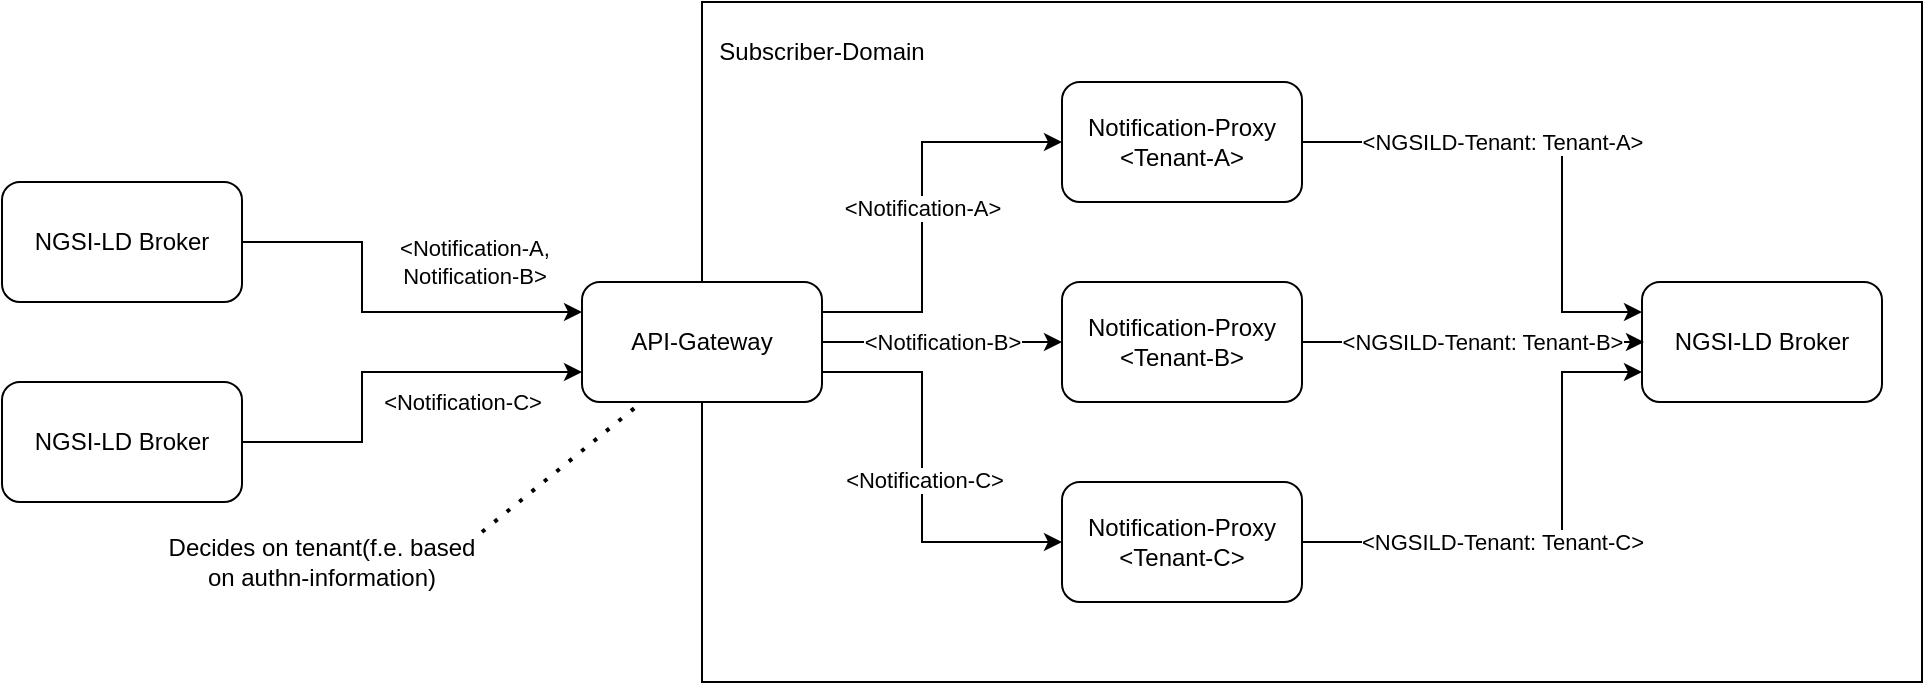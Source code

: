 <mxfile version="16.2.7" type="device"><diagram id="_HS3tkWfud4NgCRCZiEo" name="Page-1"><mxGraphModel dx="2512" dy="873" grid="1" gridSize="10" guides="1" tooltips="1" connect="1" arrows="1" fold="1" page="1" pageScale="1" pageWidth="850" pageHeight="1100" math="0" shadow="0"><root><mxCell id="0"/><mxCell id="1" parent="0"/><mxCell id="209CLyiR2P6Tdre4o3Qg-8" value="" style="rounded=0;whiteSpace=wrap;html=1;" vertex="1" parent="1"><mxGeometry x="220" y="20" width="610" height="340" as="geometry"/></mxCell><mxCell id="209CLyiR2P6Tdre4o3Qg-1" value="NGSI-LD Broker" style="rounded=1;whiteSpace=wrap;html=1;" vertex="1" parent="1"><mxGeometry x="690" y="160" width="120" height="60" as="geometry"/></mxCell><mxCell id="209CLyiR2P6Tdre4o3Qg-2" value="NGSI-LD Broker" style="rounded=1;whiteSpace=wrap;html=1;" vertex="1" parent="1"><mxGeometry x="-130" y="110" width="120" height="60" as="geometry"/></mxCell><mxCell id="209CLyiR2P6Tdre4o3Qg-3" value="API-Gateway" style="rounded=1;whiteSpace=wrap;html=1;" vertex="1" parent="1"><mxGeometry x="160" y="160" width="120" height="60" as="geometry"/></mxCell><mxCell id="209CLyiR2P6Tdre4o3Qg-4" value="&lt;div&gt;Notification-Proxy&lt;/div&gt;&lt;div&gt;&amp;lt;Tenant-A&amp;gt;&lt;br&gt;&lt;/div&gt;" style="rounded=1;whiteSpace=wrap;html=1;" vertex="1" parent="1"><mxGeometry x="400" y="60" width="120" height="60" as="geometry"/></mxCell><mxCell id="209CLyiR2P6Tdre4o3Qg-5" value="&lt;div&gt;Notification-Proxy&lt;/div&gt;&lt;div&gt;&amp;lt;Tenant-B&amp;gt;&lt;br&gt;&lt;/div&gt;" style="rounded=1;whiteSpace=wrap;html=1;" vertex="1" parent="1"><mxGeometry x="400" y="160" width="120" height="60" as="geometry"/></mxCell><mxCell id="209CLyiR2P6Tdre4o3Qg-6" value="&lt;div&gt;Notification-Proxy&lt;/div&gt;&lt;div&gt;&amp;lt;Tenant-C&amp;gt;&lt;br&gt;&lt;/div&gt;" style="rounded=1;whiteSpace=wrap;html=1;" vertex="1" parent="1"><mxGeometry x="400" y="260" width="120" height="60" as="geometry"/></mxCell><mxCell id="209CLyiR2P6Tdre4o3Qg-9" value="Subscriber-Domain" style="text;html=1;strokeColor=none;fillColor=none;align=center;verticalAlign=middle;whiteSpace=wrap;rounded=0;" vertex="1" parent="1"><mxGeometry x="220" y="30" width="120" height="30" as="geometry"/></mxCell><mxCell id="209CLyiR2P6Tdre4o3Qg-10" value="&lt;div&gt;&amp;lt;Notification-A,&lt;/div&gt;&lt;div&gt;Notification-B&amp;gt;&lt;/div&gt;" style="endArrow=classic;html=1;rounded=0;exitX=1;exitY=0.5;exitDx=0;exitDy=0;entryX=0;entryY=0.25;entryDx=0;entryDy=0;" edge="1" parent="1" source="209CLyiR2P6Tdre4o3Qg-2" target="209CLyiR2P6Tdre4o3Qg-3"><mxGeometry x="0.467" y="25" width="50" height="50" relative="1" as="geometry"><mxPoint x="50" y="200" as="sourcePoint"/><mxPoint x="100" y="150" as="targetPoint"/><Array as="points"><mxPoint x="50" y="140"/><mxPoint x="50" y="175"/></Array><mxPoint as="offset"/></mxGeometry></mxCell><mxCell id="209CLyiR2P6Tdre4o3Qg-11" value="&amp;lt;Notification-A&amp;gt;" style="endArrow=classic;html=1;rounded=0;exitX=1;exitY=0.25;exitDx=0;exitDy=0;entryX=0;entryY=0.5;entryDx=0;entryDy=0;" edge="1" parent="1" source="209CLyiR2P6Tdre4o3Qg-3" target="209CLyiR2P6Tdre4o3Qg-4"><mxGeometry width="50" height="50" relative="1" as="geometry"><mxPoint x="30" y="330" as="sourcePoint"/><mxPoint x="80" y="280" as="targetPoint"/><Array as="points"><mxPoint x="330" y="175"/><mxPoint x="330" y="90"/></Array></mxGeometry></mxCell><mxCell id="209CLyiR2P6Tdre4o3Qg-12" value="&amp;lt;Notification-B&amp;gt;" style="endArrow=classic;html=1;rounded=0;exitX=1;exitY=0.5;exitDx=0;exitDy=0;entryX=0;entryY=0.5;entryDx=0;entryDy=0;" edge="1" parent="1" source="209CLyiR2P6Tdre4o3Qg-3" target="209CLyiR2P6Tdre4o3Qg-5"><mxGeometry width="50" height="50" relative="1" as="geometry"><mxPoint x="100" y="340" as="sourcePoint"/><mxPoint x="150" y="290" as="targetPoint"/><mxPoint as="offset"/></mxGeometry></mxCell><mxCell id="209CLyiR2P6Tdre4o3Qg-13" value="" style="endArrow=classic;html=1;rounded=0;exitX=1;exitY=0.75;exitDx=0;exitDy=0;entryX=0;entryY=0.5;entryDx=0;entryDy=0;" edge="1" parent="1" source="209CLyiR2P6Tdre4o3Qg-3" target="209CLyiR2P6Tdre4o3Qg-6"><mxGeometry width="50" height="50" relative="1" as="geometry"><mxPoint x="-40" y="390" as="sourcePoint"/><mxPoint x="10" y="340" as="targetPoint"/><Array as="points"><mxPoint x="330" y="205"/><mxPoint x="330" y="290"/></Array></mxGeometry></mxCell><mxCell id="209CLyiR2P6Tdre4o3Qg-22" value="&amp;lt;Notification-C&amp;gt;" style="edgeLabel;html=1;align=center;verticalAlign=middle;resizable=0;points=[];" vertex="1" connectable="0" parent="209CLyiR2P6Tdre4o3Qg-13"><mxGeometry x="0.015" y="1" relative="1" as="geometry"><mxPoint as="offset"/></mxGeometry></mxCell><mxCell id="209CLyiR2P6Tdre4o3Qg-14" value="Decides on tenant(f.e. based on authn-information)" style="text;html=1;strokeColor=none;fillColor=none;align=center;verticalAlign=middle;whiteSpace=wrap;rounded=0;" vertex="1" parent="1"><mxGeometry x="-50" y="285" width="160" height="30" as="geometry"/></mxCell><mxCell id="209CLyiR2P6Tdre4o3Qg-15" value="" style="endArrow=none;dashed=1;html=1;dashPattern=1 3;strokeWidth=2;rounded=0;exitX=1;exitY=0;exitDx=0;exitDy=0;entryX=0.25;entryY=1;entryDx=0;entryDy=0;" edge="1" parent="1" source="209CLyiR2P6Tdre4o3Qg-14" target="209CLyiR2P6Tdre4o3Qg-3"><mxGeometry width="50" height="50" relative="1" as="geometry"><mxPoint x="110" y="270" as="sourcePoint"/><mxPoint x="160" y="220" as="targetPoint"/></mxGeometry></mxCell><mxCell id="209CLyiR2P6Tdre4o3Qg-16" value="NGSI-LD Broker" style="rounded=1;whiteSpace=wrap;html=1;" vertex="1" parent="1"><mxGeometry x="-130" y="210" width="120" height="60" as="geometry"/></mxCell><mxCell id="209CLyiR2P6Tdre4o3Qg-17" value="" style="endArrow=classic;html=1;rounded=0;exitX=1;exitY=0.5;exitDx=0;exitDy=0;entryX=0;entryY=0.75;entryDx=0;entryDy=0;" edge="1" parent="1" source="209CLyiR2P6Tdre4o3Qg-16" target="209CLyiR2P6Tdre4o3Qg-3"><mxGeometry width="50" height="50" relative="1" as="geometry"><mxPoint x="-40" y="450" as="sourcePoint"/><mxPoint x="10" y="400" as="targetPoint"/><Array as="points"><mxPoint x="50" y="240"/><mxPoint x="50" y="205"/></Array></mxGeometry></mxCell><mxCell id="209CLyiR2P6Tdre4o3Qg-18" value="&amp;lt;Notification-C&amp;gt;" style="edgeLabel;html=1;align=center;verticalAlign=middle;resizable=0;points=[];" vertex="1" connectable="0" parent="209CLyiR2P6Tdre4o3Qg-17"><mxGeometry x="0.249" y="2" relative="1" as="geometry"><mxPoint x="17" y="17" as="offset"/></mxGeometry></mxCell><mxCell id="209CLyiR2P6Tdre4o3Qg-19" value="&amp;lt;NGSILD-Tenant: Tenant-A&amp;gt;" style="endArrow=classic;html=1;rounded=0;exitX=1;exitY=0.5;exitDx=0;exitDy=0;entryX=0;entryY=0.25;entryDx=0;entryDy=0;" edge="1" parent="1" source="209CLyiR2P6Tdre4o3Qg-4" target="209CLyiR2P6Tdre4o3Qg-1"><mxGeometry x="-0.216" width="50" height="50" relative="1" as="geometry"><mxPoint x="660" y="470" as="sourcePoint"/><mxPoint x="710" y="420" as="targetPoint"/><Array as="points"><mxPoint x="650" y="90"/><mxPoint x="650" y="175"/></Array><mxPoint as="offset"/></mxGeometry></mxCell><mxCell id="209CLyiR2P6Tdre4o3Qg-20" value="" style="endArrow=classic;html=1;rounded=0;exitX=1;exitY=0.5;exitDx=0;exitDy=0;entryX=0;entryY=0.75;entryDx=0;entryDy=0;" edge="1" parent="1" source="209CLyiR2P6Tdre4o3Qg-6" target="209CLyiR2P6Tdre4o3Qg-1"><mxGeometry width="50" height="50" relative="1" as="geometry"><mxPoint x="500" y="460" as="sourcePoint"/><mxPoint x="550" y="410" as="targetPoint"/><Array as="points"><mxPoint x="650" y="290"/><mxPoint x="650" y="205"/></Array></mxGeometry></mxCell><mxCell id="209CLyiR2P6Tdre4o3Qg-23" value="&amp;lt;NGSILD-Tenant: Tenant-C&amp;gt;" style="edgeLabel;html=1;align=center;verticalAlign=middle;resizable=0;points=[];" vertex="1" connectable="0" parent="209CLyiR2P6Tdre4o3Qg-20"><mxGeometry x="-0.341" y="3" relative="1" as="geometry"><mxPoint x="16" y="3" as="offset"/></mxGeometry></mxCell><mxCell id="209CLyiR2P6Tdre4o3Qg-21" value="&amp;lt;NGSILD-Tenant: Tenant-B&amp;gt;" style="endArrow=classic;html=1;rounded=0;exitX=1;exitY=0.5;exitDx=0;exitDy=0;entryX=0;entryY=0.5;entryDx=0;entryDy=0;" edge="1" parent="1" source="209CLyiR2P6Tdre4o3Qg-5"><mxGeometry x="0.053" width="50" height="50" relative="1" as="geometry"><mxPoint x="581" y="190" as="sourcePoint"/><mxPoint x="691" y="190" as="targetPoint"/><mxPoint as="offset"/></mxGeometry></mxCell></root></mxGraphModel></diagram></mxfile>